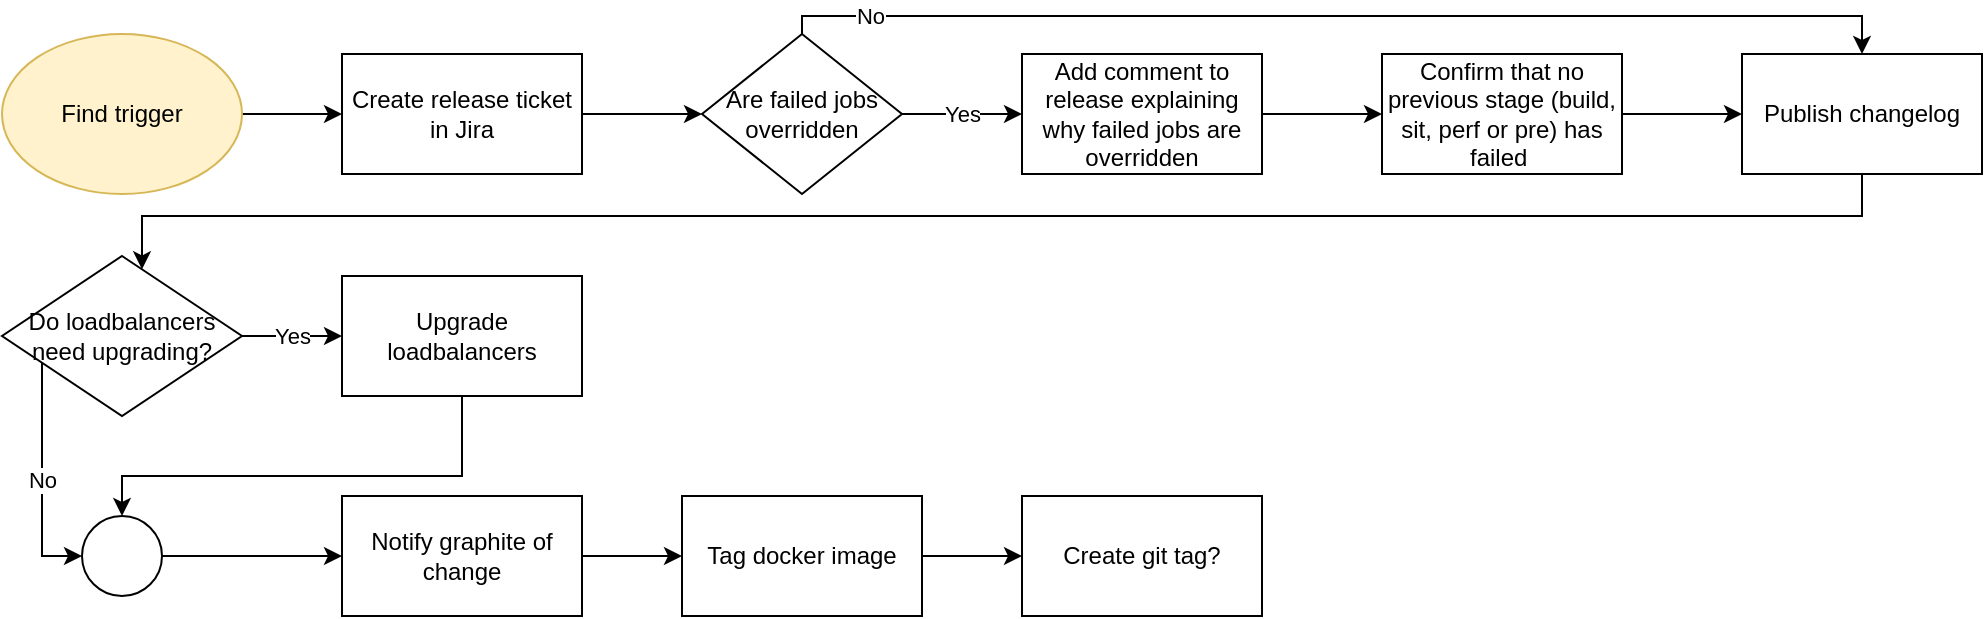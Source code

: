 <mxfile version="10.6.7" type="github"><diagram name="Page-1" id="74e2e168-ea6b-b213-b513-2b3c1d86103e"><mxGraphModel dx="1295" dy="652" grid="1" gridSize="10" guides="1" tooltips="1" connect="1" arrows="1" fold="1" page="1" pageScale="1" pageWidth="1169" pageHeight="827" background="#ffffff" math="0" shadow="0"><root><mxCell id="0"/><mxCell id="1" parent="0"/><mxCell id="gTRnhELbF5AKRLiAh63--162" style="edgeStyle=orthogonalEdgeStyle;rounded=0;orthogonalLoop=1;jettySize=auto;html=1;" edge="1" parent="1" source="nXu6k0-EBB2QH6CFUUrA-1" target="gTRnhELbF5AKRLiAh63--161"><mxGeometry relative="1" as="geometry"/></mxCell><mxCell id="nXu6k0-EBB2QH6CFUUrA-1" value="Find trigger&lt;br&gt;" style="ellipse;whiteSpace=wrap;html=1;fillColor=#fff2cc;strokeColor=#d6b656;" parent="1" vertex="1"><mxGeometry x="50" y="39" width="120" height="80" as="geometry"/></mxCell><mxCell id="gTRnhELbF5AKRLiAh63--166" style="edgeStyle=orthogonalEdgeStyle;rounded=0;orthogonalLoop=1;jettySize=auto;html=1;" edge="1" parent="1" source="gTRnhELbF5AKRLiAh63--161" target="gTRnhELbF5AKRLiAh63--163"><mxGeometry relative="1" as="geometry"/></mxCell><mxCell id="gTRnhELbF5AKRLiAh63--161" value="Create release ticket in Jira&lt;br&gt;" style="rounded=0;whiteSpace=wrap;html=1;" vertex="1" parent="1"><mxGeometry x="220" y="49" width="120" height="60" as="geometry"/></mxCell><mxCell id="gTRnhELbF5AKRLiAh63--167" value="Yes" style="edgeStyle=orthogonalEdgeStyle;rounded=0;orthogonalLoop=1;jettySize=auto;html=1;" edge="1" parent="1" source="gTRnhELbF5AKRLiAh63--163" target="gTRnhELbF5AKRLiAh63--164"><mxGeometry relative="1" as="geometry"/></mxCell><mxCell id="gTRnhELbF5AKRLiAh63--169" value="No" style="edgeStyle=orthogonalEdgeStyle;rounded=0;orthogonalLoop=1;jettySize=auto;html=1;" edge="1" parent="1" source="gTRnhELbF5AKRLiAh63--163" target="gTRnhELbF5AKRLiAh63--170"><mxGeometry x="-0.848" relative="1" as="geometry"><Array as="points"><mxPoint x="450" y="30"/><mxPoint x="980" y="30"/></Array><mxPoint as="offset"/></mxGeometry></mxCell><mxCell id="gTRnhELbF5AKRLiAh63--163" value="Are failed jobs overridden" style="rhombus;whiteSpace=wrap;html=1;" vertex="1" parent="1"><mxGeometry x="400" y="39" width="100" height="80" as="geometry"/></mxCell><mxCell id="gTRnhELbF5AKRLiAh63--168" style="edgeStyle=orthogonalEdgeStyle;rounded=0;orthogonalLoop=1;jettySize=auto;html=1;" edge="1" parent="1" source="gTRnhELbF5AKRLiAh63--164" target="gTRnhELbF5AKRLiAh63--165"><mxGeometry relative="1" as="geometry"/></mxCell><mxCell id="gTRnhELbF5AKRLiAh63--164" value="Add comment to release explaining why failed jobs are overridden" style="rounded=0;whiteSpace=wrap;html=1;" vertex="1" parent="1"><mxGeometry x="560" y="49" width="120" height="60" as="geometry"/></mxCell><mxCell id="gTRnhELbF5AKRLiAh63--171" style="edgeStyle=orthogonalEdgeStyle;rounded=0;orthogonalLoop=1;jettySize=auto;html=1;" edge="1" parent="1" source="gTRnhELbF5AKRLiAh63--165" target="gTRnhELbF5AKRLiAh63--170"><mxGeometry relative="1" as="geometry"/></mxCell><mxCell id="gTRnhELbF5AKRLiAh63--165" value="Confirm that no previous stage (build, sit, perf or pre) has failed&amp;nbsp;" style="rounded=0;whiteSpace=wrap;html=1;" vertex="1" parent="1"><mxGeometry x="740" y="49" width="120" height="60" as="geometry"/></mxCell><mxCell id="gTRnhELbF5AKRLiAh63--174" style="edgeStyle=orthogonalEdgeStyle;rounded=0;orthogonalLoop=1;jettySize=auto;html=1;" edge="1" parent="1" source="gTRnhELbF5AKRLiAh63--170" target="gTRnhELbF5AKRLiAh63--172"><mxGeometry relative="1" as="geometry"><Array as="points"><mxPoint x="980" y="130"/><mxPoint x="120" y="130"/></Array></mxGeometry></mxCell><mxCell id="gTRnhELbF5AKRLiAh63--170" value="Publish changelog" style="rounded=0;whiteSpace=wrap;html=1;" vertex="1" parent="1"><mxGeometry x="920" y="49" width="120" height="60" as="geometry"/></mxCell><mxCell id="gTRnhELbF5AKRLiAh63--175" value="Yes" style="edgeStyle=orthogonalEdgeStyle;rounded=0;orthogonalLoop=1;jettySize=auto;html=1;" edge="1" parent="1" source="gTRnhELbF5AKRLiAh63--172" target="gTRnhELbF5AKRLiAh63--173"><mxGeometry relative="1" as="geometry"/></mxCell><mxCell id="gTRnhELbF5AKRLiAh63--180" value="No" style="edgeStyle=orthogonalEdgeStyle;rounded=0;orthogonalLoop=1;jettySize=auto;html=1;entryX=0;entryY=0.5;entryDx=0;entryDy=0;" edge="1" parent="1" source="gTRnhELbF5AKRLiAh63--172" target="gTRnhELbF5AKRLiAh63--177"><mxGeometry relative="1" as="geometry"><Array as="points"><mxPoint x="70" y="300"/></Array></mxGeometry></mxCell><mxCell id="gTRnhELbF5AKRLiAh63--172" value="Do loadbalancers need upgrading?" style="rhombus;whiteSpace=wrap;html=1;" vertex="1" parent="1"><mxGeometry x="50" y="150" width="120" height="80" as="geometry"/></mxCell><mxCell id="gTRnhELbF5AKRLiAh63--179" style="edgeStyle=orthogonalEdgeStyle;rounded=0;orthogonalLoop=1;jettySize=auto;html=1;" edge="1" parent="1" source="gTRnhELbF5AKRLiAh63--173" target="gTRnhELbF5AKRLiAh63--177"><mxGeometry relative="1" as="geometry"><Array as="points"><mxPoint x="280" y="260"/><mxPoint x="110" y="260"/></Array></mxGeometry></mxCell><mxCell id="gTRnhELbF5AKRLiAh63--173" value="Upgrade loadbalancers&lt;br&gt;" style="rounded=0;whiteSpace=wrap;html=1;" vertex="1" parent="1"><mxGeometry x="220" y="160" width="120" height="60" as="geometry"/></mxCell><mxCell id="gTRnhELbF5AKRLiAh63--182" style="edgeStyle=orthogonalEdgeStyle;rounded=0;orthogonalLoop=1;jettySize=auto;html=1;" edge="1" parent="1" source="gTRnhELbF5AKRLiAh63--177" target="gTRnhELbF5AKRLiAh63--178"><mxGeometry relative="1" as="geometry"/></mxCell><mxCell id="gTRnhELbF5AKRLiAh63--177" value="" style="ellipse;whiteSpace=wrap;html=1;aspect=fixed;" vertex="1" parent="1"><mxGeometry x="90" y="280" width="40" height="40" as="geometry"/></mxCell><mxCell id="gTRnhELbF5AKRLiAh63--183" style="edgeStyle=orthogonalEdgeStyle;rounded=0;orthogonalLoop=1;jettySize=auto;html=1;" edge="1" parent="1" source="gTRnhELbF5AKRLiAh63--178" target="gTRnhELbF5AKRLiAh63--181"><mxGeometry relative="1" as="geometry"/></mxCell><mxCell id="gTRnhELbF5AKRLiAh63--178" value="Notify graphite of change" style="rounded=0;whiteSpace=wrap;html=1;" vertex="1" parent="1"><mxGeometry x="220" y="270" width="120" height="60" as="geometry"/></mxCell><mxCell id="gTRnhELbF5AKRLiAh63--185" style="edgeStyle=orthogonalEdgeStyle;rounded=0;orthogonalLoop=1;jettySize=auto;html=1;" edge="1" parent="1" source="gTRnhELbF5AKRLiAh63--181" target="gTRnhELbF5AKRLiAh63--184"><mxGeometry relative="1" as="geometry"/></mxCell><mxCell id="gTRnhELbF5AKRLiAh63--181" value="Tag docker image" style="rounded=0;whiteSpace=wrap;html=1;" vertex="1" parent="1"><mxGeometry x="390" y="270" width="120" height="60" as="geometry"/></mxCell><mxCell id="gTRnhELbF5AKRLiAh63--184" value="Create git tag?&lt;br&gt;" style="rounded=0;whiteSpace=wrap;html=1;" vertex="1" parent="1"><mxGeometry x="560" y="270" width="120" height="60" as="geometry"/></mxCell></root></mxGraphModel></diagram></mxfile>